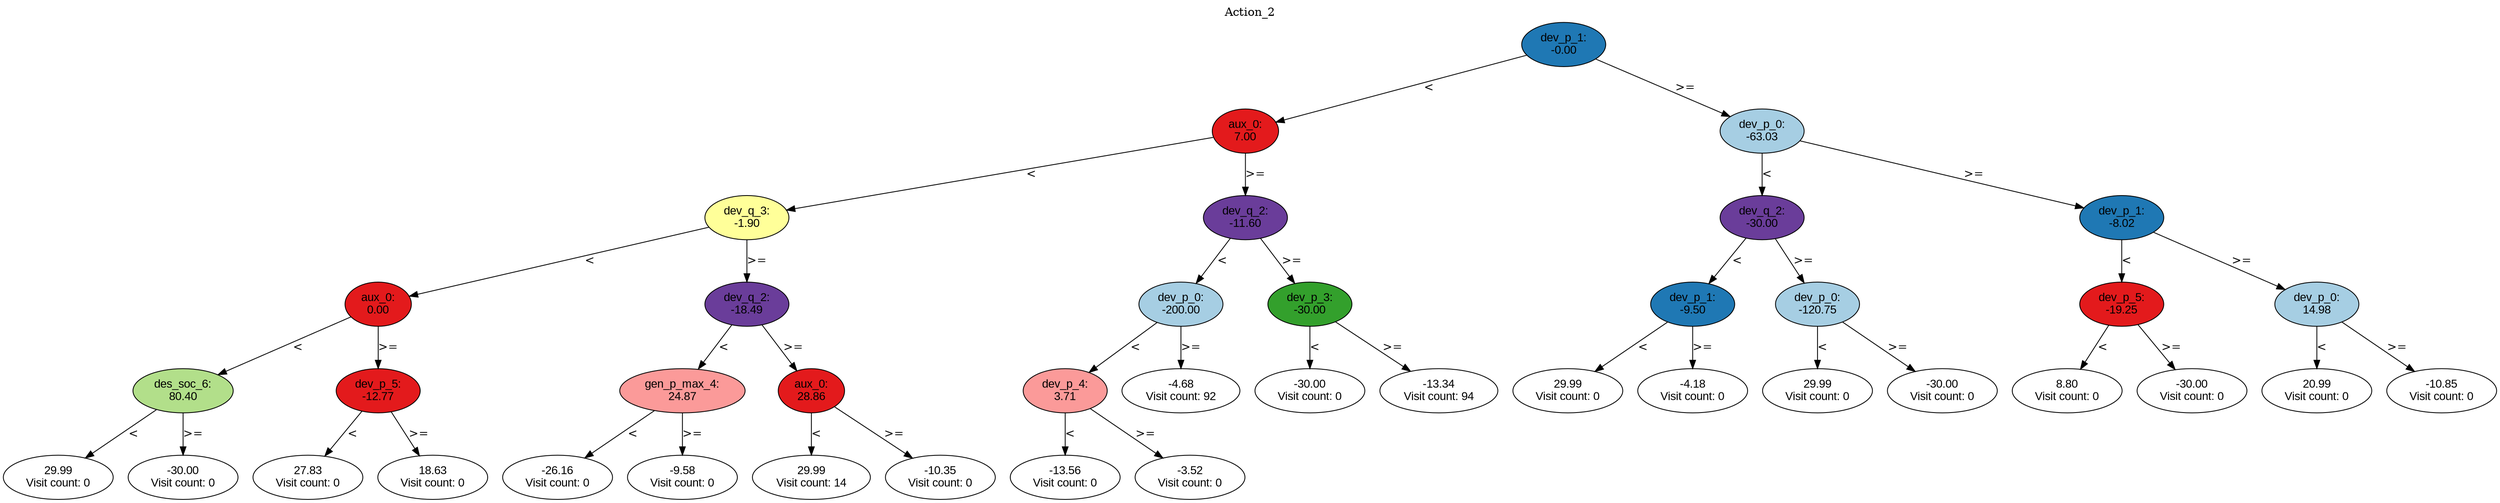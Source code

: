 digraph BST {
    node [fontname="Arial" style=filled colorscheme=paired12];
    0 [ label = "dev_p_1:
-0.00" fillcolor=2];
    1 [ label = "aux_0:
7.00" fillcolor=6];
    2 [ label = "dev_q_3:
-1.90" fillcolor=11];
    3 [ label = "aux_0:
0.00" fillcolor=6];
    4 [ label = "des_soc_6:
80.40" fillcolor=3];
    5 [ label = "29.99
Visit count: 0" fillcolor=white];
    6 [ label = "-30.00
Visit count: 0" fillcolor=white];
    7 [ label = "dev_p_5:
-12.77" fillcolor=6];
    8 [ label = "27.83
Visit count: 0" fillcolor=white];
    9 [ label = "18.63
Visit count: 0" fillcolor=white];
    10 [ label = "dev_q_2:
-18.49" fillcolor=10];
    11 [ label = "gen_p_max_4:
24.87" fillcolor=5];
    12 [ label = "-26.16
Visit count: 0" fillcolor=white];
    13 [ label = "-9.58
Visit count: 0" fillcolor=white];
    14 [ label = "aux_0:
28.86" fillcolor=6];
    15 [ label = "29.99
Visit count: 14" fillcolor=white];
    16 [ label = "-10.35
Visit count: 0" fillcolor=white];
    17 [ label = "dev_q_2:
-11.60" fillcolor=10];
    18 [ label = "dev_p_0:
-200.00" fillcolor=1];
    19 [ label = "dev_p_4:
3.71" fillcolor=5];
    20 [ label = "-13.56
Visit count: 0" fillcolor=white];
    21 [ label = "-3.52
Visit count: 0" fillcolor=white];
    22 [ label = "-4.68
Visit count: 92" fillcolor=white];
    23 [ label = "dev_p_3:
-30.00" fillcolor=4];
    24 [ label = "-30.00
Visit count: 0" fillcolor=white];
    25 [ label = "-13.34
Visit count: 94" fillcolor=white];
    26 [ label = "dev_p_0:
-63.03" fillcolor=1];
    27 [ label = "dev_q_2:
-30.00" fillcolor=10];
    28 [ label = "dev_p_1:
-9.50" fillcolor=2];
    29 [ label = "29.99
Visit count: 0" fillcolor=white];
    30 [ label = "-4.18
Visit count: 0" fillcolor=white];
    31 [ label = "dev_p_0:
-120.75" fillcolor=1];
    32 [ label = "29.99
Visit count: 0" fillcolor=white];
    33 [ label = "-30.00
Visit count: 0" fillcolor=white];
    34 [ label = "dev_p_1:
-8.02" fillcolor=2];
    35 [ label = "dev_p_5:
-19.25" fillcolor=6];
    36 [ label = "8.80
Visit count: 0" fillcolor=white];
    37 [ label = "-30.00
Visit count: 0" fillcolor=white];
    38 [ label = "dev_p_0:
14.98" fillcolor=1];
    39 [ label = "20.99
Visit count: 0" fillcolor=white];
    40 [ label = "-10.85
Visit count: 0" fillcolor=white];

    0  -> 1[ label = "<"];
    0  -> 26[ label = ">="];
    1  -> 2[ label = "<"];
    1  -> 17[ label = ">="];
    2  -> 3[ label = "<"];
    2  -> 10[ label = ">="];
    3  -> 4[ label = "<"];
    3  -> 7[ label = ">="];
    4  -> 5[ label = "<"];
    4  -> 6[ label = ">="];
    7  -> 8[ label = "<"];
    7  -> 9[ label = ">="];
    10  -> 11[ label = "<"];
    10  -> 14[ label = ">="];
    11  -> 12[ label = "<"];
    11  -> 13[ label = ">="];
    14  -> 15[ label = "<"];
    14  -> 16[ label = ">="];
    17  -> 18[ label = "<"];
    17  -> 23[ label = ">="];
    18  -> 19[ label = "<"];
    18  -> 22[ label = ">="];
    19  -> 20[ label = "<"];
    19  -> 21[ label = ">="];
    23  -> 24[ label = "<"];
    23  -> 25[ label = ">="];
    26  -> 27[ label = "<"];
    26  -> 34[ label = ">="];
    27  -> 28[ label = "<"];
    27  -> 31[ label = ">="];
    28  -> 29[ label = "<"];
    28  -> 30[ label = ">="];
    31  -> 32[ label = "<"];
    31  -> 33[ label = ">="];
    34  -> 35[ label = "<"];
    34  -> 38[ label = ">="];
    35  -> 36[ label = "<"];
    35  -> 37[ label = ">="];
    38  -> 39[ label = "<"];
    38  -> 40[ label = ">="];

    labelloc="t";
    label="Action_2";
}